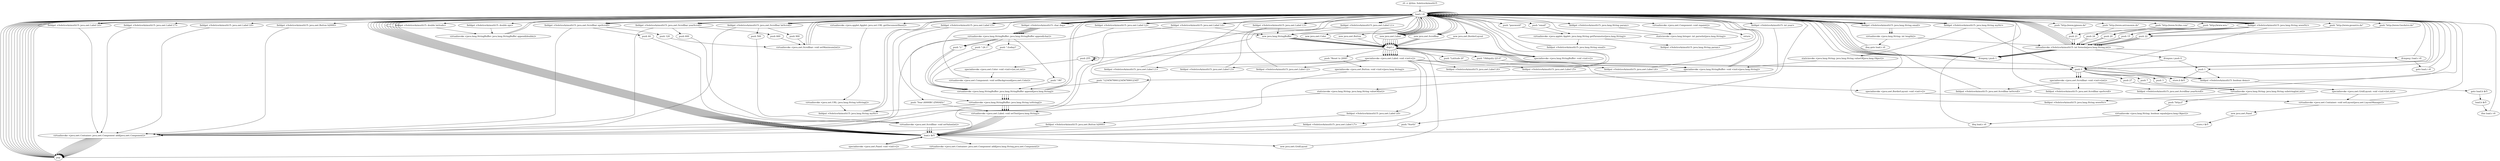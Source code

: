digraph "" {
    "r0 := @this: SolsticeAzimuth15"
    "load.r r0"
    "r0 := @this: SolsticeAzimuth15"->"load.r r0";
    "new java.awt.Color"
    "load.r r0"->"new java.awt.Color";
    "dup1.r"
    "new java.awt.Color"->"dup1.r";
    "push 255"
    "dup1.r"->"push 255";
    "push 255"->"push 255";
    "push 255"->"push 255";
    "specialinvoke <java.awt.Color: void <init>(int,int,int)>"
    "push 255"->"specialinvoke <java.awt.Color: void <init>(int,int,int)>";
    "virtualinvoke <java.awt.Component: void setBackground(java.awt.Color)>"
    "specialinvoke <java.awt.Color: void <init>(int,int,int)>"->"virtualinvoke <java.awt.Component: void setBackground(java.awt.Color)>";
    "virtualinvoke <java.awt.Component: void setBackground(java.awt.Color)>"->"load.r r0";
    "new java.awt.BorderLayout"
    "load.r r0"->"new java.awt.BorderLayout";
    "new java.awt.BorderLayout"->"dup1.r";
    "specialinvoke <java.awt.BorderLayout: void <init>()>"
    "dup1.r"->"specialinvoke <java.awt.BorderLayout: void <init>()>";
    "virtualinvoke <java.awt.Container: void setLayout(java.awt.LayoutManager)>"
    "specialinvoke <java.awt.BorderLayout: void <init>()>"->"virtualinvoke <java.awt.Container: void setLayout(java.awt.LayoutManager)>";
    "new java.awt.Panel"
    "virtualinvoke <java.awt.Container: void setLayout(java.awt.LayoutManager)>"->"new java.awt.Panel";
    "store.r $r5"
    "new java.awt.Panel"->"store.r $r5";
    "load.r $r5"
    "store.r $r5"->"load.r $r5";
    "specialinvoke <java.awt.Panel: void <init>()>"
    "load.r $r5"->"specialinvoke <java.awt.Panel: void <init>()>";
    "specialinvoke <java.awt.Panel: void <init>()>"->"load.r $r5";
    "new java.awt.GridLayout"
    "load.r $r5"->"new java.awt.GridLayout";
    "new java.awt.GridLayout"->"dup1.r";
    "push 0"
    "dup1.r"->"push 0";
    "push 3"
    "push 0"->"push 3";
    "specialinvoke <java.awt.GridLayout: void <init>(int,int)>"
    "push 3"->"specialinvoke <java.awt.GridLayout: void <init>(int,int)>";
    "specialinvoke <java.awt.GridLayout: void <init>(int,int)>"->"virtualinvoke <java.awt.Container: void setLayout(java.awt.LayoutManager)>";
    "virtualinvoke <java.awt.Container: void setLayout(java.awt.LayoutManager)>"->"load.r r0";
    "new java.awt.Label"
    "load.r r0"->"new java.awt.Label";
    "new java.awt.Label"->"dup1.r";
    "specialinvoke <java.awt.Label: void <init>()>"
    "dup1.r"->"specialinvoke <java.awt.Label: void <init>()>";
    "fieldput <SolsticeAzimuth15: java.awt.Label L1>"
    "specialinvoke <java.awt.Label: void <init>()>"->"fieldput <SolsticeAzimuth15: java.awt.Label L1>";
    "fieldput <SolsticeAzimuth15: java.awt.Label L1>"->"load.r r0";
    "fieldget <SolsticeAzimuth15: java.awt.Label L1>"
    "load.r r0"->"fieldget <SolsticeAzimuth15: java.awt.Label L1>";
    "new java.lang.StringBuffer"
    "fieldget <SolsticeAzimuth15: java.awt.Label L1>"->"new java.lang.StringBuffer";
    "new java.lang.StringBuffer"->"dup1.r";
    "push \"Latitude (0\""
    "dup1.r"->"push \"Latitude (0\"";
    "specialinvoke <java.lang.StringBuffer: void <init>(java.lang.String)>"
    "push \"Latitude (0\""->"specialinvoke <java.lang.StringBuffer: void <init>(java.lang.String)>";
    "specialinvoke <java.lang.StringBuffer: void <init>(java.lang.String)>"->"load.r r0";
    "fieldget <SolsticeAzimuth15: char deg>"
    "load.r r0"->"fieldget <SolsticeAzimuth15: char deg>";
    "virtualinvoke <java.lang.StringBuffer: java.lang.StringBuffer append(char)>"
    "fieldget <SolsticeAzimuth15: char deg>"->"virtualinvoke <java.lang.StringBuffer: java.lang.StringBuffer append(char)>";
    "push \"-90\""
    "virtualinvoke <java.lang.StringBuffer: java.lang.StringBuffer append(char)>"->"push \"-90\"";
    "virtualinvoke <java.lang.StringBuffer: java.lang.StringBuffer append(java.lang.String)>"
    "push \"-90\""->"virtualinvoke <java.lang.StringBuffer: java.lang.StringBuffer append(java.lang.String)>";
    "virtualinvoke <java.lang.StringBuffer: java.lang.StringBuffer append(java.lang.String)>"->"load.r r0";
    "load.r r0"->"fieldget <SolsticeAzimuth15: char deg>";
    "fieldget <SolsticeAzimuth15: char deg>"->"virtualinvoke <java.lang.StringBuffer: java.lang.StringBuffer append(char)>";
    "push \"):\""
    "virtualinvoke <java.lang.StringBuffer: java.lang.StringBuffer append(char)>"->"push \"):\"";
    "push \"):\""->"virtualinvoke <java.lang.StringBuffer: java.lang.StringBuffer append(java.lang.String)>";
    "virtualinvoke <java.lang.StringBuffer: java.lang.String toString()>"
    "virtualinvoke <java.lang.StringBuffer: java.lang.StringBuffer append(java.lang.String)>"->"virtualinvoke <java.lang.StringBuffer: java.lang.String toString()>";
    "virtualinvoke <java.awt.Label: void setText(java.lang.String)>"
    "virtualinvoke <java.lang.StringBuffer: java.lang.String toString()>"->"virtualinvoke <java.awt.Label: void setText(java.lang.String)>";
    "virtualinvoke <java.awt.Label: void setText(java.lang.String)>"->"load.r $r5";
    "load.r $r5"->"load.r r0";
    "load.r r0"->"fieldget <SolsticeAzimuth15: java.awt.Label L1>";
    "virtualinvoke <java.awt.Container: java.awt.Component add(java.awt.Component)>"
    "fieldget <SolsticeAzimuth15: java.awt.Label L1>"->"virtualinvoke <java.awt.Container: java.awt.Component add(java.awt.Component)>";
    "pop"
    "virtualinvoke <java.awt.Container: java.awt.Component add(java.awt.Component)>"->"pop";
    "pop"->"load.r r0";
    "load.r r0"->"new java.awt.Label";
    "new java.awt.Label"->"dup1.r";
    "dup1.r"->"specialinvoke <java.awt.Label: void <init>()>";
    "fieldput <SolsticeAzimuth15: java.awt.Label L3>"
    "specialinvoke <java.awt.Label: void <init>()>"->"fieldput <SolsticeAzimuth15: java.awt.Label L3>";
    "fieldput <SolsticeAzimuth15: java.awt.Label L3>"->"load.r r0";
    "fieldget <SolsticeAzimuth15: java.awt.Label L3>"
    "load.r r0"->"fieldget <SolsticeAzimuth15: java.awt.Label L3>";
    "fieldget <SolsticeAzimuth15: java.awt.Label L3>"->"new java.lang.StringBuffer";
    "new java.lang.StringBuffer"->"dup1.r";
    "specialinvoke <java.lang.StringBuffer: void <init>()>"
    "dup1.r"->"specialinvoke <java.lang.StringBuffer: void <init>()>";
    "specialinvoke <java.lang.StringBuffer: void <init>()>"->"load.r r0";
    "fieldget <SolsticeAzimuth15: double latitude>"
    "load.r r0"->"fieldget <SolsticeAzimuth15: double latitude>";
    "virtualinvoke <java.lang.StringBuffer: java.lang.StringBuffer append(double)>"
    "fieldget <SolsticeAzimuth15: double latitude>"->"virtualinvoke <java.lang.StringBuffer: java.lang.StringBuffer append(double)>";
    "virtualinvoke <java.lang.StringBuffer: java.lang.StringBuffer append(double)>"->"load.r r0";
    "load.r r0"->"fieldget <SolsticeAzimuth15: char deg>";
    "fieldget <SolsticeAzimuth15: char deg>"->"virtualinvoke <java.lang.StringBuffer: java.lang.StringBuffer append(char)>";
    "virtualinvoke <java.lang.StringBuffer: java.lang.StringBuffer append(char)>"->"virtualinvoke <java.lang.StringBuffer: java.lang.String toString()>";
    "virtualinvoke <java.lang.StringBuffer: java.lang.String toString()>"->"virtualinvoke <java.awt.Label: void setText(java.lang.String)>";
    "virtualinvoke <java.awt.Label: void setText(java.lang.String)>"->"load.r $r5";
    "load.r $r5"->"load.r r0";
    "load.r r0"->"fieldget <SolsticeAzimuth15: java.awt.Label L3>";
    "fieldget <SolsticeAzimuth15: java.awt.Label L3>"->"virtualinvoke <java.awt.Container: java.awt.Component add(java.awt.Component)>";
    "virtualinvoke <java.awt.Container: java.awt.Component add(java.awt.Component)>"->"pop";
    "pop"->"load.r r0";
    "new java.awt.Scrollbar"
    "load.r r0"->"new java.awt.Scrollbar";
    "new java.awt.Scrollbar"->"dup1.r";
    "dup1.r"->"push 0";
    "specialinvoke <java.awt.Scrollbar: void <init>(int)>"
    "push 0"->"specialinvoke <java.awt.Scrollbar: void <init>(int)>";
    "fieldput <SolsticeAzimuth15: java.awt.Scrollbar latScroll>"
    "specialinvoke <java.awt.Scrollbar: void <init>(int)>"->"fieldput <SolsticeAzimuth15: java.awt.Scrollbar latScroll>";
    "fieldput <SolsticeAzimuth15: java.awt.Scrollbar latScroll>"->"load.r r0";
    "fieldget <SolsticeAzimuth15: java.awt.Scrollbar latScroll>"
    "load.r r0"->"fieldget <SolsticeAzimuth15: java.awt.Scrollbar latScroll>";
    "push 900"
    "fieldget <SolsticeAzimuth15: java.awt.Scrollbar latScroll>"->"push 900";
    "virtualinvoke <java.awt.Scrollbar: void setMaximum(int)>"
    "push 900"->"virtualinvoke <java.awt.Scrollbar: void setMaximum(int)>";
    "virtualinvoke <java.awt.Scrollbar: void setMaximum(int)>"->"load.r r0";
    "load.r r0"->"fieldget <SolsticeAzimuth15: java.awt.Scrollbar latScroll>";
    "push 500"
    "fieldget <SolsticeAzimuth15: java.awt.Scrollbar latScroll>"->"push 500";
    "virtualinvoke <java.awt.Scrollbar: void setValue(int)>"
    "push 500"->"virtualinvoke <java.awt.Scrollbar: void setValue(int)>";
    "virtualinvoke <java.awt.Scrollbar: void setValue(int)>"->"load.r $r5";
    "load.r $r5"->"load.r r0";
    "load.r r0"->"fieldget <SolsticeAzimuth15: java.awt.Scrollbar latScroll>";
    "fieldget <SolsticeAzimuth15: java.awt.Scrollbar latScroll>"->"virtualinvoke <java.awt.Container: java.awt.Component add(java.awt.Component)>";
    "virtualinvoke <java.awt.Container: java.awt.Component add(java.awt.Component)>"->"pop";
    "pop"->"load.r r0";
    "load.r r0"->"new java.awt.Label";
    "new java.awt.Label"->"dup1.r";
    "dup1.r"->"specialinvoke <java.awt.Label: void <init>()>";
    "fieldput <SolsticeAzimuth15: java.awt.Label L2>"
    "specialinvoke <java.awt.Label: void <init>()>"->"fieldput <SolsticeAzimuth15: java.awt.Label L2>";
    "fieldput <SolsticeAzimuth15: java.awt.Label L2>"->"load.r r0";
    "fieldget <SolsticeAzimuth15: java.awt.Label L2>"
    "load.r r0"->"fieldget <SolsticeAzimuth15: java.awt.Label L2>";
    "fieldget <SolsticeAzimuth15: java.awt.Label L2>"->"new java.lang.StringBuffer";
    "new java.lang.StringBuffer"->"dup1.r";
    "push \"Obliquity (23.0\""
    "dup1.r"->"push \"Obliquity (23.0\"";
    "push \"Obliquity (23.0\""->"specialinvoke <java.lang.StringBuffer: void <init>(java.lang.String)>";
    "specialinvoke <java.lang.StringBuffer: void <init>(java.lang.String)>"->"load.r r0";
    "load.r r0"->"fieldget <SolsticeAzimuth15: char deg>";
    "fieldget <SolsticeAzimuth15: char deg>"->"virtualinvoke <java.lang.StringBuffer: java.lang.StringBuffer append(char)>";
    "push \"-24.1\""
    "virtualinvoke <java.lang.StringBuffer: java.lang.StringBuffer append(char)>"->"push \"-24.1\"";
    "push \"-24.1\""->"virtualinvoke <java.lang.StringBuffer: java.lang.StringBuffer append(java.lang.String)>";
    "virtualinvoke <java.lang.StringBuffer: java.lang.StringBuffer append(java.lang.String)>"->"load.r r0";
    "load.r r0"->"fieldget <SolsticeAzimuth15: char deg>";
    "fieldget <SolsticeAzimuth15: char deg>"->"virtualinvoke <java.lang.StringBuffer: java.lang.StringBuffer append(char)>";
    "virtualinvoke <java.lang.StringBuffer: java.lang.StringBuffer append(char)>"->"push \"):\"";
    "push \"):\""->"virtualinvoke <java.lang.StringBuffer: java.lang.StringBuffer append(java.lang.String)>";
    "virtualinvoke <java.lang.StringBuffer: java.lang.StringBuffer append(java.lang.String)>"->"virtualinvoke <java.lang.StringBuffer: java.lang.String toString()>";
    "virtualinvoke <java.lang.StringBuffer: java.lang.String toString()>"->"virtualinvoke <java.awt.Label: void setText(java.lang.String)>";
    "virtualinvoke <java.awt.Label: void setText(java.lang.String)>"->"load.r $r5";
    "load.r $r5"->"load.r r0";
    "load.r r0"->"fieldget <SolsticeAzimuth15: java.awt.Label L2>";
    "fieldget <SolsticeAzimuth15: java.awt.Label L2>"->"virtualinvoke <java.awt.Container: java.awt.Component add(java.awt.Component)>";
    "virtualinvoke <java.awt.Container: java.awt.Component add(java.awt.Component)>"->"pop";
    "pop"->"load.r r0";
    "load.r r0"->"new java.awt.Label";
    "new java.awt.Label"->"dup1.r";
    "dup1.r"->"specialinvoke <java.awt.Label: void <init>()>";
    "fieldput <SolsticeAzimuth15: java.awt.Label L4>"
    "specialinvoke <java.awt.Label: void <init>()>"->"fieldput <SolsticeAzimuth15: java.awt.Label L4>";
    "fieldput <SolsticeAzimuth15: java.awt.Label L4>"->"load.r r0";
    "fieldget <SolsticeAzimuth15: java.awt.Label L4>"
    "load.r r0"->"fieldget <SolsticeAzimuth15: java.awt.Label L4>";
    "fieldget <SolsticeAzimuth15: java.awt.Label L4>"->"new java.lang.StringBuffer";
    "new java.lang.StringBuffer"->"dup1.r";
    "dup1.r"->"specialinvoke <java.lang.StringBuffer: void <init>()>";
    "specialinvoke <java.lang.StringBuffer: void <init>()>"->"load.r r0";
    "fieldget <SolsticeAzimuth15: double eps>"
    "load.r r0"->"fieldget <SolsticeAzimuth15: double eps>";
    "fieldget <SolsticeAzimuth15: double eps>"->"virtualinvoke <java.lang.StringBuffer: java.lang.StringBuffer append(double)>";
    "virtualinvoke <java.lang.StringBuffer: java.lang.StringBuffer append(double)>"->"load.r r0";
    "load.r r0"->"fieldget <SolsticeAzimuth15: char deg>";
    "fieldget <SolsticeAzimuth15: char deg>"->"virtualinvoke <java.lang.StringBuffer: java.lang.StringBuffer append(char)>";
    "push \" (today)\""
    "virtualinvoke <java.lang.StringBuffer: java.lang.StringBuffer append(char)>"->"push \" (today)\"";
    "push \" (today)\""->"virtualinvoke <java.lang.StringBuffer: java.lang.StringBuffer append(java.lang.String)>";
    "virtualinvoke <java.lang.StringBuffer: java.lang.StringBuffer append(java.lang.String)>"->"virtualinvoke <java.lang.StringBuffer: java.lang.String toString()>";
    "virtualinvoke <java.lang.StringBuffer: java.lang.String toString()>"->"virtualinvoke <java.awt.Label: void setText(java.lang.String)>";
    "virtualinvoke <java.awt.Label: void setText(java.lang.String)>"->"load.r $r5";
    "load.r $r5"->"load.r r0";
    "load.r r0"->"fieldget <SolsticeAzimuth15: java.awt.Label L4>";
    "fieldget <SolsticeAzimuth15: java.awt.Label L4>"->"virtualinvoke <java.awt.Container: java.awt.Component add(java.awt.Component)>";
    "virtualinvoke <java.awt.Container: java.awt.Component add(java.awt.Component)>"->"pop";
    "pop"->"load.r r0";
    "load.r r0"->"new java.awt.Scrollbar";
    "new java.awt.Scrollbar"->"dup1.r";
    "dup1.r"->"push 0";
    "push 0"->"specialinvoke <java.awt.Scrollbar: void <init>(int)>";
    "fieldput <SolsticeAzimuth15: java.awt.Scrollbar epsScroll>"
    "specialinvoke <java.awt.Scrollbar: void <init>(int)>"->"fieldput <SolsticeAzimuth15: java.awt.Scrollbar epsScroll>";
    "fieldput <SolsticeAzimuth15: java.awt.Scrollbar epsScroll>"->"load.r r0";
    "fieldget <SolsticeAzimuth15: java.awt.Scrollbar epsScroll>"
    "load.r r0"->"fieldget <SolsticeAzimuth15: java.awt.Scrollbar epsScroll>";
    "push 120"
    "fieldget <SolsticeAzimuth15: java.awt.Scrollbar epsScroll>"->"push 120";
    "push 120"->"virtualinvoke <java.awt.Scrollbar: void setMaximum(int)>";
    "virtualinvoke <java.awt.Scrollbar: void setMaximum(int)>"->"load.r r0";
    "load.r r0"->"fieldget <SolsticeAzimuth15: java.awt.Scrollbar epsScroll>";
    "push 44"
    "fieldget <SolsticeAzimuth15: java.awt.Scrollbar epsScroll>"->"push 44";
    "push 44"->"virtualinvoke <java.awt.Scrollbar: void setValue(int)>";
    "virtualinvoke <java.awt.Scrollbar: void setValue(int)>"->"load.r $r5";
    "load.r $r5"->"load.r r0";
    "load.r r0"->"fieldget <SolsticeAzimuth15: java.awt.Scrollbar epsScroll>";
    "fieldget <SolsticeAzimuth15: java.awt.Scrollbar epsScroll>"->"virtualinvoke <java.awt.Container: java.awt.Component add(java.awt.Component)>";
    "virtualinvoke <java.awt.Container: java.awt.Component add(java.awt.Component)>"->"pop";
    "pop"->"load.r r0";
    "load.r r0"->"new java.awt.Label";
    "new java.awt.Label"->"dup1.r";
    "dup1.r"->"specialinvoke <java.awt.Label: void <init>()>";
    "fieldput <SolsticeAzimuth15: java.awt.Label L5>"
    "specialinvoke <java.awt.Label: void <init>()>"->"fieldput <SolsticeAzimuth15: java.awt.Label L5>";
    "fieldput <SolsticeAzimuth15: java.awt.Label L5>"->"load.r r0";
    "fieldget <SolsticeAzimuth15: java.awt.Label L5>"
    "load.r r0"->"fieldget <SolsticeAzimuth15: java.awt.Label L5>";
    "push \"Year (4000BC-2500AD):\""
    "fieldget <SolsticeAzimuth15: java.awt.Label L5>"->"push \"Year (4000BC-2500AD):\"";
    "push \"Year (4000BC-2500AD):\""->"virtualinvoke <java.awt.Label: void setText(java.lang.String)>";
    "virtualinvoke <java.awt.Label: void setText(java.lang.String)>"->"load.r $r5";
    "load.r $r5"->"load.r r0";
    "load.r r0"->"fieldget <SolsticeAzimuth15: java.awt.Label L5>";
    "fieldget <SolsticeAzimuth15: java.awt.Label L5>"->"virtualinvoke <java.awt.Container: java.awt.Component add(java.awt.Component)>";
    "virtualinvoke <java.awt.Container: java.awt.Component add(java.awt.Component)>"->"pop";
    "pop"->"load.r r0";
    "load.r r0"->"new java.awt.Label";
    "new java.awt.Label"->"dup1.r";
    "dup1.r"->"specialinvoke <java.awt.Label: void <init>()>";
    "fieldput <SolsticeAzimuth15: java.awt.Label L6>"
    "specialinvoke <java.awt.Label: void <init>()>"->"fieldput <SolsticeAzimuth15: java.awt.Label L6>";
    "fieldput <SolsticeAzimuth15: java.awt.Label L6>"->"load.r r0";
    "fieldget <SolsticeAzimuth15: java.awt.Label L6>"
    "load.r r0"->"fieldget <SolsticeAzimuth15: java.awt.Label L6>";
    "fieldget <SolsticeAzimuth15: java.awt.Label L6>"->"load.r r0";
    "fieldget <SolsticeAzimuth15: int year>"
    "load.r r0"->"fieldget <SolsticeAzimuth15: int year>";
    "staticinvoke <java.lang.String: java.lang.String valueOf(int)>"
    "fieldget <SolsticeAzimuth15: int year>"->"staticinvoke <java.lang.String: java.lang.String valueOf(int)>";
    "staticinvoke <java.lang.String: java.lang.String valueOf(int)>"->"virtualinvoke <java.awt.Label: void setText(java.lang.String)>";
    "virtualinvoke <java.awt.Label: void setText(java.lang.String)>"->"load.r $r5";
    "load.r $r5"->"load.r r0";
    "load.r r0"->"fieldget <SolsticeAzimuth15: java.awt.Label L6>";
    "fieldget <SolsticeAzimuth15: java.awt.Label L6>"->"virtualinvoke <java.awt.Container: java.awt.Component add(java.awt.Component)>";
    "virtualinvoke <java.awt.Container: java.awt.Component add(java.awt.Component)>"->"pop";
    "pop"->"load.r r0";
    "load.r r0"->"new java.awt.Scrollbar";
    "new java.awt.Scrollbar"->"dup1.r";
    "dup1.r"->"push 0";
    "push 0"->"specialinvoke <java.awt.Scrollbar: void <init>(int)>";
    "fieldput <SolsticeAzimuth15: java.awt.Scrollbar yearScroll>"
    "specialinvoke <java.awt.Scrollbar: void <init>(int)>"->"fieldput <SolsticeAzimuth15: java.awt.Scrollbar yearScroll>";
    "fieldput <SolsticeAzimuth15: java.awt.Scrollbar yearScroll>"->"load.r r0";
    "fieldget <SolsticeAzimuth15: java.awt.Scrollbar yearScroll>"
    "load.r r0"->"fieldget <SolsticeAzimuth15: java.awt.Scrollbar yearScroll>";
    "push 660"
    "fieldget <SolsticeAzimuth15: java.awt.Scrollbar yearScroll>"->"push 660";
    "push 660"->"virtualinvoke <java.awt.Scrollbar: void setMaximum(int)>";
    "virtualinvoke <java.awt.Scrollbar: void setMaximum(int)>"->"load.r r0";
    "load.r r0"->"fieldget <SolsticeAzimuth15: java.awt.Scrollbar yearScroll>";
    "push 600"
    "fieldget <SolsticeAzimuth15: java.awt.Scrollbar yearScroll>"->"push 600";
    "push 600"->"virtualinvoke <java.awt.Scrollbar: void setValue(int)>";
    "virtualinvoke <java.awt.Scrollbar: void setValue(int)>"->"load.r $r5";
    "load.r $r5"->"load.r r0";
    "load.r r0"->"fieldget <SolsticeAzimuth15: java.awt.Scrollbar yearScroll>";
    "fieldget <SolsticeAzimuth15: java.awt.Scrollbar yearScroll>"->"virtualinvoke <java.awt.Container: java.awt.Component add(java.awt.Component)>";
    "virtualinvoke <java.awt.Container: java.awt.Component add(java.awt.Component)>"->"pop";
    "pop"->"load.r r0";
    "load.r r0"->"new java.awt.Label";
    "new java.awt.Label"->"dup1.r";
    "dup1.r"->"specialinvoke <java.awt.Label: void <init>()>";
    "fieldput <SolsticeAzimuth15: java.awt.Label L7>"
    "specialinvoke <java.awt.Label: void <init>()>"->"fieldput <SolsticeAzimuth15: java.awt.Label L7>";
    "fieldput <SolsticeAzimuth15: java.awt.Label L7>"->"load.r $r5";
    "load.r $r5"->"load.r r0";
    "fieldget <SolsticeAzimuth15: java.awt.Label L7>"
    "load.r r0"->"fieldget <SolsticeAzimuth15: java.awt.Label L7>";
    "fieldget <SolsticeAzimuth15: java.awt.Label L7>"->"virtualinvoke <java.awt.Container: java.awt.Component add(java.awt.Component)>";
    "virtualinvoke <java.awt.Container: java.awt.Component add(java.awt.Component)>"->"pop";
    "pop"->"load.r r0";
    "load.r r0"->"new java.awt.Label";
    "new java.awt.Label"->"dup1.r";
    "dup1.r"->"specialinvoke <java.awt.Label: void <init>()>";
    "fieldput <SolsticeAzimuth15: java.awt.Label L8>"
    "specialinvoke <java.awt.Label: void <init>()>"->"fieldput <SolsticeAzimuth15: java.awt.Label L8>";
    "fieldput <SolsticeAzimuth15: java.awt.Label L8>"->"load.r $r5";
    "load.r $r5"->"load.r r0";
    "fieldget <SolsticeAzimuth15: java.awt.Label L8>"
    "load.r r0"->"fieldget <SolsticeAzimuth15: java.awt.Label L8>";
    "fieldget <SolsticeAzimuth15: java.awt.Label L8>"->"virtualinvoke <java.awt.Container: java.awt.Component add(java.awt.Component)>";
    "virtualinvoke <java.awt.Container: java.awt.Component add(java.awt.Component)>"->"pop";
    "pop"->"load.r r0";
    "new java.awt.Button"
    "load.r r0"->"new java.awt.Button";
    "new java.awt.Button"->"dup1.r";
    "push \"Reset to 2000\""
    "dup1.r"->"push \"Reset to 2000\"";
    "specialinvoke <java.awt.Button: void <init>(java.lang.String)>"
    "push \"Reset to 2000\""->"specialinvoke <java.awt.Button: void <init>(java.lang.String)>";
    "fieldput <SolsticeAzimuth15: java.awt.Button b2000>"
    "specialinvoke <java.awt.Button: void <init>(java.lang.String)>"->"fieldput <SolsticeAzimuth15: java.awt.Button b2000>";
    "fieldput <SolsticeAzimuth15: java.awt.Button b2000>"->"load.r $r5";
    "load.r $r5"->"load.r r0";
    "fieldget <SolsticeAzimuth15: java.awt.Button b2000>"
    "load.r r0"->"fieldget <SolsticeAzimuth15: java.awt.Button b2000>";
    "fieldget <SolsticeAzimuth15: java.awt.Button b2000>"->"virtualinvoke <java.awt.Container: java.awt.Component add(java.awt.Component)>";
    "virtualinvoke <java.awt.Container: java.awt.Component add(java.awt.Component)>"->"pop";
    "pop"->"load.r r0";
    "push \"North\""
    "load.r r0"->"push \"North\"";
    "push \"North\""->"load.r $r5";
    "virtualinvoke <java.awt.Container: java.awt.Component add(java.lang.String,java.awt.Component)>"
    "load.r $r5"->"virtualinvoke <java.awt.Container: java.awt.Component add(java.lang.String,java.awt.Component)>";
    "virtualinvoke <java.awt.Container: java.awt.Component add(java.lang.String,java.awt.Component)>"->"pop";
    "pop"->"load.r r0";
    "load.r r0"->"load.r r0";
    "push \"email\""
    "load.r r0"->"push \"email\"";
    "virtualinvoke <java.applet.Applet: java.lang.String getParameter(java.lang.String)>"
    "push \"email\""->"virtualinvoke <java.applet.Applet: java.lang.String getParameter(java.lang.String)>";
    "fieldput <SolsticeAzimuth15: java.lang.String email>"
    "virtualinvoke <java.applet.Applet: java.lang.String getParameter(java.lang.String)>"->"fieldput <SolsticeAzimuth15: java.lang.String email>";
    "fieldput <SolsticeAzimuth15: java.lang.String email>"->"load.r r0";
    "load.r r0"->"load.r r0";
    "push \"password\""
    "load.r r0"->"push \"password\"";
    "push \"password\""->"virtualinvoke <java.applet.Applet: java.lang.String getParameter(java.lang.String)>";
    "fieldput <SolsticeAzimuth15: java.lang.String param>"
    "virtualinvoke <java.applet.Applet: java.lang.String getParameter(java.lang.String)>"->"fieldput <SolsticeAzimuth15: java.lang.String param>";
    "fieldput <SolsticeAzimuth15: java.lang.String param>"->"load.r r0";
    "load.r r0"->"load.r r0";
    "virtualinvoke <java.applet.Applet: java.net.URL getDocumentBase()>"
    "load.r r0"->"virtualinvoke <java.applet.Applet: java.net.URL getDocumentBase()>";
    "virtualinvoke <java.net.URL: java.lang.String toString()>"
    "virtualinvoke <java.applet.Applet: java.net.URL getDocumentBase()>"->"virtualinvoke <java.net.URL: java.lang.String toString()>";
    "fieldput <SolsticeAzimuth15: java.lang.String myStr>"
    "virtualinvoke <java.net.URL: java.lang.String toString()>"->"fieldput <SolsticeAzimuth15: java.lang.String myStr>";
    "fieldput <SolsticeAzimuth15: java.lang.String myStr>"->"load.r r0";
    "load.r r0"->"new java.lang.StringBuffer";
    "new java.lang.StringBuffer"->"dup1.r";
    "dup1.r"->"load.r r0";
    "fieldget <SolsticeAzimuth15: java.lang.String myStr>"
    "load.r r0"->"fieldget <SolsticeAzimuth15: java.lang.String myStr>";
    "staticinvoke <java.lang.String: java.lang.String valueOf(java.lang.Object)>"
    "fieldget <SolsticeAzimuth15: java.lang.String myStr>"->"staticinvoke <java.lang.String: java.lang.String valueOf(java.lang.Object)>";
    "staticinvoke <java.lang.String: java.lang.String valueOf(java.lang.Object)>"->"specialinvoke <java.lang.StringBuffer: void <init>(java.lang.String)>";
    "push \"1234567890123456789012345\""
    "specialinvoke <java.lang.StringBuffer: void <init>(java.lang.String)>"->"push \"1234567890123456789012345\"";
    "push \"1234567890123456789012345\""->"virtualinvoke <java.lang.StringBuffer: java.lang.StringBuffer append(java.lang.String)>";
    "virtualinvoke <java.lang.StringBuffer: java.lang.StringBuffer append(java.lang.String)>"->"virtualinvoke <java.lang.StringBuffer: java.lang.String toString()>";
    "virtualinvoke <java.lang.StringBuffer: java.lang.String toString()>"->"fieldput <SolsticeAzimuth15: java.lang.String myStr>";
    "fieldput <SolsticeAzimuth15: java.lang.String myStr>"->"load.r r0";
    "load.r r0"->"load.r r0";
    "load.r r0"->"fieldget <SolsticeAzimuth15: java.lang.String myStr>";
    "fieldget <SolsticeAzimuth15: java.lang.String myStr>"->"push 0";
    "push 27"
    "push 0"->"push 27";
    "virtualinvoke <java.lang.String: java.lang.String substring(int,int)>"
    "push 27"->"virtualinvoke <java.lang.String: java.lang.String substring(int,int)>";
    "fieldput <SolsticeAzimuth15: java.lang.String wwwStr>"
    "virtualinvoke <java.lang.String: java.lang.String substring(int,int)>"->"fieldput <SolsticeAzimuth15: java.lang.String wwwStr>";
    "fieldput <SolsticeAzimuth15: java.lang.String wwwStr>"->"load.r r0";
    "load.r r0"->"load.r r0";
    "fieldget <SolsticeAzimuth15: java.lang.String wwwStr>"
    "load.r r0"->"fieldget <SolsticeAzimuth15: java.lang.String wwwStr>";
    "push 22"
    "fieldget <SolsticeAzimuth15: java.lang.String wwwStr>"->"push 22";
    "virtualinvoke <SolsticeAzimuth15: int formula(java.lang.String,int)>"
    "push 22"->"virtualinvoke <SolsticeAzimuth15: int formula(java.lang.String,int)>";
    "virtualinvoke <SolsticeAzimuth15: int formula(java.lang.String,int)>"->"load.r r0";
    "push \"http://www.GeoAstro.de\""
    "load.r r0"->"push \"http://www.GeoAstro.de\"";
    "push \"http://www.GeoAstro.de\""->"push 22";
    "push 22"->"virtualinvoke <SolsticeAzimuth15: int formula(java.lang.String,int)>";
    "ifcmpeq.i push 1"
    "virtualinvoke <SolsticeAzimuth15: int formula(java.lang.String,int)>"->"ifcmpeq.i push 1";
    "ifcmpeq.i push 1"->"load.r r0";
    "load.r r0"->"load.r r0";
    "load.r r0"->"fieldget <SolsticeAzimuth15: java.lang.String wwwStr>";
    "fieldget <SolsticeAzimuth15: java.lang.String wwwStr>"->"push 22";
    "push 22"->"virtualinvoke <SolsticeAzimuth15: int formula(java.lang.String,int)>";
    "virtualinvoke <SolsticeAzimuth15: int formula(java.lang.String,int)>"->"load.r r0";
    "push \"http://www.geoastro.de\""
    "load.r r0"->"push \"http://www.geoastro.de\"";
    "push \"http://www.geoastro.de\""->"push 22";
    "push 22"->"virtualinvoke <SolsticeAzimuth15: int formula(java.lang.String,int)>";
    "virtualinvoke <SolsticeAzimuth15: int formula(java.lang.String,int)>"->"ifcmpeq.i push 1";
    "ifcmpeq.i push 1"->"load.r r0";
    "load.r r0"->"load.r r0";
    "load.r r0"->"fieldget <SolsticeAzimuth15: java.lang.String wwwStr>";
    "push 21"
    "fieldget <SolsticeAzimuth15: java.lang.String wwwStr>"->"push 21";
    "push 21"->"virtualinvoke <SolsticeAzimuth15: int formula(java.lang.String,int)>";
    "virtualinvoke <SolsticeAzimuth15: int formula(java.lang.String,int)>"->"load.r r0";
    "push \"http://www.jgiesen.de\""
    "load.r r0"->"push \"http://www.jgiesen.de\"";
    "push \"http://www.jgiesen.de\""->"push 21";
    "push 21"->"virtualinvoke <SolsticeAzimuth15: int formula(java.lang.String,int)>";
    "virtualinvoke <SolsticeAzimuth15: int formula(java.lang.String,int)>"->"ifcmpeq.i push 1";
    "ifcmpeq.i push 1"->"load.r r0";
    "load.r r0"->"load.r r0";
    "load.r r0"->"fieldget <SolsticeAzimuth15: java.lang.String wwwStr>";
    "push 24"
    "fieldget <SolsticeAzimuth15: java.lang.String wwwStr>"->"push 24";
    "push 24"->"virtualinvoke <SolsticeAzimuth15: int formula(java.lang.String,int)>";
    "virtualinvoke <SolsticeAzimuth15: int formula(java.lang.String,int)>"->"load.r r0";
    "push \"http://www.astronomie.de\""
    "load.r r0"->"push \"http://www.astronomie.de\"";
    "push \"http://www.astronomie.de\""->"push 24";
    "push 24"->"virtualinvoke <SolsticeAzimuth15: int formula(java.lang.String,int)>";
    "virtualinvoke <SolsticeAzimuth15: int formula(java.lang.String,int)>"->"ifcmpeq.i push 1";
    "ifcmpeq.i push 1"->"load.r r0";
    "load.r r0"->"load.r r0";
    "load.r r0"->"fieldget <SolsticeAzimuth15: java.lang.String wwwStr>";
    "push 20"
    "fieldget <SolsticeAzimuth15: java.lang.String wwwStr>"->"push 20";
    "push 20"->"virtualinvoke <SolsticeAzimuth15: int formula(java.lang.String,int)>";
    "virtualinvoke <SolsticeAzimuth15: int formula(java.lang.String,int)>"->"load.r r0";
    "push \"http://www.SciAm.com\""
    "load.r r0"->"push \"http://www.SciAm.com\"";
    "push \"http://www.SciAm.com\""->"push 20";
    "push 20"->"virtualinvoke <SolsticeAzimuth15: int formula(java.lang.String,int)>";
    "virtualinvoke <SolsticeAzimuth15: int formula(java.lang.String,int)>"->"ifcmpeq.i push 1";
    "ifcmpeq.i push 1"->"load.r r0";
    "load.r r0"->"load.r r0";
    "load.r r0"->"fieldget <SolsticeAzimuth15: java.lang.String wwwStr>";
    "push 15"
    "fieldget <SolsticeAzimuth15: java.lang.String wwwStr>"->"push 15";
    "push 15"->"virtualinvoke <SolsticeAzimuth15: int formula(java.lang.String,int)>";
    "virtualinvoke <SolsticeAzimuth15: int formula(java.lang.String,int)>"->"load.r r0";
    "push \"http://www.wro.\""
    "load.r r0"->"push \"http://www.wro.\"";
    "push \"http://www.wro.\""->"push 15";
    "push 15"->"virtualinvoke <SolsticeAzimuth15: int formula(java.lang.String,int)>";
    "ifcmpne.i push 0"
    "virtualinvoke <SolsticeAzimuth15: int formula(java.lang.String,int)>"->"ifcmpne.i push 0";
    "push 1"
    "ifcmpne.i push 0"->"push 1";
    "store.b $r5"
    "push 1"->"store.b $r5";
    "store.b $r5"->"load.r r0";
    "load.r r0"->"push 0";
    "fieldput <SolsticeAzimuth15: boolean demo>"
    "push 0"->"fieldput <SolsticeAzimuth15: boolean demo>";
    "goto load.b $r5"
    "fieldput <SolsticeAzimuth15: boolean demo>"->"goto load.b $r5";
    "load.b $r5"
    "goto load.b $r5"->"load.b $r5";
    "ifne load.r r0"
    "load.b $r5"->"ifne load.r r0";
    "ifne load.r r0"->"load.r r0";
    "fieldget <SolsticeAzimuth15: java.lang.String email>"
    "load.r r0"->"fieldget <SolsticeAzimuth15: java.lang.String email>";
    "virtualinvoke <java.lang.String: int length()>"
    "fieldget <SolsticeAzimuth15: java.lang.String email>"->"virtualinvoke <java.lang.String: int length()>";
    "ifeq goto load.r r0"
    "virtualinvoke <java.lang.String: int length()>"->"ifeq goto load.r r0";
    "ifeq goto load.r r0"->"load.r r0";
    "fieldget <SolsticeAzimuth15: java.lang.String param>"
    "load.r r0"->"fieldget <SolsticeAzimuth15: java.lang.String param>";
    "staticinvoke <java.lang.Integer: int parseInt(java.lang.String)>"
    "fieldget <SolsticeAzimuth15: java.lang.String param>"->"staticinvoke <java.lang.Integer: int parseInt(java.lang.String)>";
    "staticinvoke <java.lang.Integer: int parseInt(java.lang.String)>"->"load.r r0";
    "load.r r0"->"load.r r0";
    "load.r r0"->"fieldget <SolsticeAzimuth15: java.lang.String email>";
    "fieldget <SolsticeAzimuth15: java.lang.String email>"->"load.r r0";
    "load.r r0"->"fieldget <SolsticeAzimuth15: java.lang.String email>";
    "fieldget <SolsticeAzimuth15: java.lang.String email>"->"virtualinvoke <java.lang.String: int length()>";
    "virtualinvoke <java.lang.String: int length()>"->"virtualinvoke <SolsticeAzimuth15: int formula(java.lang.String,int)>";
    "ifcmpeq.i load.r r0"
    "virtualinvoke <SolsticeAzimuth15: int formula(java.lang.String,int)>"->"ifcmpeq.i load.r r0";
    "goto load.r r0"
    "ifcmpeq.i load.r r0"->"goto load.r r0";
    "goto load.r r0"->"load.r r0";
    "load.r r0"->"fieldget <SolsticeAzimuth15: java.lang.String wwwStr>";
    "fieldget <SolsticeAzimuth15: java.lang.String wwwStr>"->"push 0";
    "push 7"
    "push 0"->"push 7";
    "push 7"->"virtualinvoke <java.lang.String: java.lang.String substring(int,int)>";
    "push \"http://\""
    "virtualinvoke <java.lang.String: java.lang.String substring(int,int)>"->"push \"http://\"";
    "virtualinvoke <java.lang.String: boolean equals(java.lang.Object)>"
    "push \"http://\""->"virtualinvoke <java.lang.String: boolean equals(java.lang.Object)>";
    "ifeq load.r r0"
    "virtualinvoke <java.lang.String: boolean equals(java.lang.Object)>"->"ifeq load.r r0";
    "ifeq load.r r0"->"load.r r0";
    "load.r r0"->"push 1";
    "push 1"->"fieldput <SolsticeAzimuth15: boolean demo>";
    "fieldput <SolsticeAzimuth15: boolean demo>"->"load.r r0";
    "virtualinvoke <java.awt.Component: void repaint()>"
    "load.r r0"->"virtualinvoke <java.awt.Component: void repaint()>";
    "return"
    "virtualinvoke <java.awt.Component: void repaint()>"->"return";
    "ifcmpeq.i load.r r0"->"load.r r0";
    "load.r r0"->"push 0";
    "push 0"->"fieldput <SolsticeAzimuth15: boolean demo>";
    "ifcmpne.i push 0"->"push 0";
    "push 0"->"store.b $r5";
}
